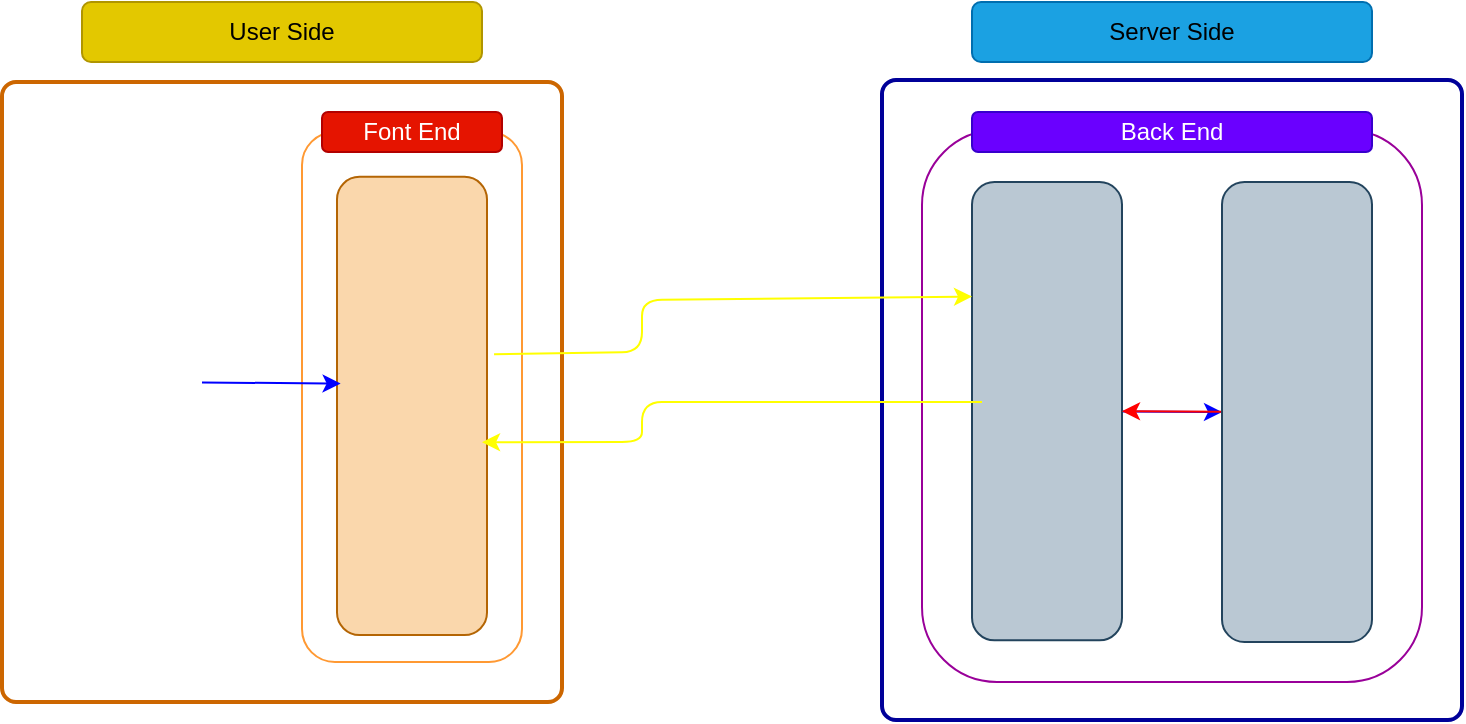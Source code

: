 <mxfile>
    <diagram id="Q9xv8LYNZXr6SUncz8Mi" name="Page-1">
        <mxGraphModel dx="576" dy="440" grid="1" gridSize="10" guides="1" tooltips="1" connect="1" arrows="1" fold="1" page="1" pageScale="1" pageWidth="850" pageHeight="1100" math="0" shadow="0">
            <root>
                <mxCell id="0"/>
                <mxCell id="1" parent="0"/>
                <mxCell id="21" value="" style="rounded=1;whiteSpace=wrap;html=1;absoluteArcSize=1;arcSize=14;strokeWidth=2;fillColor=none;strokeColor=#CC6600;" vertex="1" parent="1">
                    <mxGeometry x="40" y="50" width="280" height="310" as="geometry"/>
                </mxCell>
                <mxCell id="6" value="" style="shape=image;verticalLabelPosition=bottom;labelBackgroundColor=default;verticalAlign=top;aspect=fixed;imageAspect=0;image=https://upload.wikimedia.org/wikipedia/commons/thumb/e/e1/Google_Chrome_icon_%28February_2022%29.svg/2048px-Google_Chrome_icon_%28February_2022%29.svg.png;" vertex="1" parent="1">
                    <mxGeometry x="80" y="170" width="60" height="60" as="geometry"/>
                </mxCell>
                <mxCell id="11" value="" style="rounded=1;whiteSpace=wrap;html=1;absoluteArcSize=1;arcSize=14;strokeWidth=2;fillColor=none;strokeColor=#000099;" vertex="1" parent="1">
                    <mxGeometry x="480" y="49" width="290" height="320" as="geometry"/>
                </mxCell>
                <mxCell id="18" value="" style="rounded=1;whiteSpace=wrap;html=1;strokeColor=#990099;" vertex="1" parent="1">
                    <mxGeometry x="500" y="74" width="250" height="276" as="geometry"/>
                </mxCell>
                <mxCell id="20" value="Back End" style="rounded=1;whiteSpace=wrap;html=1;fillColor=#6a00ff;fontColor=#ffffff;strokeColor=#3700CC;" vertex="1" parent="1">
                    <mxGeometry x="525" y="65" width="200" height="20" as="geometry"/>
                </mxCell>
                <mxCell id="22" value="" style="rounded=1;whiteSpace=wrap;html=1;strokeColor=#FF9933;" vertex="1" parent="1">
                    <mxGeometry x="190" y="75" width="110" height="265" as="geometry"/>
                </mxCell>
                <mxCell id="23" value="Font End" style="rounded=1;whiteSpace=wrap;html=1;fillColor=#e51400;fontColor=#ffffff;strokeColor=#B20000;" vertex="1" parent="1">
                    <mxGeometry x="200" y="65" width="90" height="20" as="geometry"/>
                </mxCell>
                <mxCell id="32" style="edgeStyle=none;html=1;entryX=0;entryY=0.5;entryDx=0;entryDy=0;strokeColor=#0000FF;fontColor=#000000;" edge="1" parent="1" source="25" target="26">
                    <mxGeometry relative="1" as="geometry"/>
                </mxCell>
                <mxCell id="25" value="" style="rounded=1;whiteSpace=wrap;html=1;fillColor=#bac8d3;strokeColor=#23445d;" vertex="1" parent="1">
                    <mxGeometry x="525" y="100" width="75" height="229.13" as="geometry"/>
                </mxCell>
                <mxCell id="31" style="edgeStyle=none;html=1;entryX=1;entryY=0.5;entryDx=0;entryDy=0;strokeColor=#FF0000;fontColor=#000000;" edge="1" parent="1" source="26" target="25">
                    <mxGeometry relative="1" as="geometry"/>
                </mxCell>
                <mxCell id="26" value="" style="rounded=1;whiteSpace=wrap;html=1;fillColor=#bac8d3;strokeColor=#23445d;" vertex="1" parent="1">
                    <mxGeometry x="650" y="100" width="75" height="230" as="geometry"/>
                </mxCell>
                <mxCell id="27" value="&lt;font color=&quot;#000000&quot;&gt;Server Side&lt;/font&gt;" style="rounded=1;whiteSpace=wrap;html=1;fillColor=#1ba1e2;strokeColor=#006EAF;fontColor=#ffffff;" vertex="1" parent="1">
                    <mxGeometry x="525" y="10" width="200" height="30" as="geometry"/>
                </mxCell>
                <mxCell id="28" value="User Side" style="rounded=1;whiteSpace=wrap;html=1;fillColor=#e3c800;strokeColor=#B09500;fontColor=#000000;" vertex="1" parent="1">
                    <mxGeometry x="80" y="10" width="200" height="30" as="geometry"/>
                </mxCell>
                <mxCell id="29" value="" style="rounded=1;whiteSpace=wrap;html=1;fillColor=#fad7ac;strokeColor=#b46504;" vertex="1" parent="1">
                    <mxGeometry x="207.5" y="97.43" width="75" height="229.13" as="geometry"/>
                </mxCell>
                <mxCell id="30" style="edgeStyle=none;html=1;fontColor=#000000;entryX=0.024;entryY=0.451;entryDx=0;entryDy=0;entryPerimeter=0;strokeColor=#0000FF;" edge="1" parent="1" source="6" target="29">
                    <mxGeometry relative="1" as="geometry">
                        <mxPoint x="190" y="200" as="targetPoint"/>
                    </mxGeometry>
                </mxCell>
                <mxCell id="16" value="" style="endArrow=classic;html=1;entryX=0;entryY=0.25;entryDx=0;entryDy=0;exitX=1.047;exitY=0.387;exitDx=0;exitDy=0;exitPerimeter=0;strokeColor=#FFFF00;" edge="1" parent="1" source="29" target="25">
                    <mxGeometry width="50" height="50" relative="1" as="geometry">
                        <mxPoint x="320" y="190" as="sourcePoint"/>
                        <mxPoint x="300" y="190" as="targetPoint"/>
                        <Array as="points">
                            <mxPoint x="360" y="185"/>
                            <mxPoint x="360" y="159"/>
                        </Array>
                    </mxGeometry>
                </mxCell>
                <mxCell id="15" value="" style="endArrow=classic;html=1;entryX=0.967;entryY=0.579;entryDx=0;entryDy=0;entryPerimeter=0;strokeColor=#FFFF00;" edge="1" parent="1" target="29">
                    <mxGeometry width="50" height="50" relative="1" as="geometry">
                        <mxPoint x="530" y="210" as="sourcePoint"/>
                        <mxPoint x="320" y="230" as="targetPoint"/>
                        <Array as="points">
                            <mxPoint x="360" y="210"/>
                            <mxPoint x="360" y="230"/>
                        </Array>
                    </mxGeometry>
                </mxCell>
            </root>
        </mxGraphModel>
    </diagram>
</mxfile>